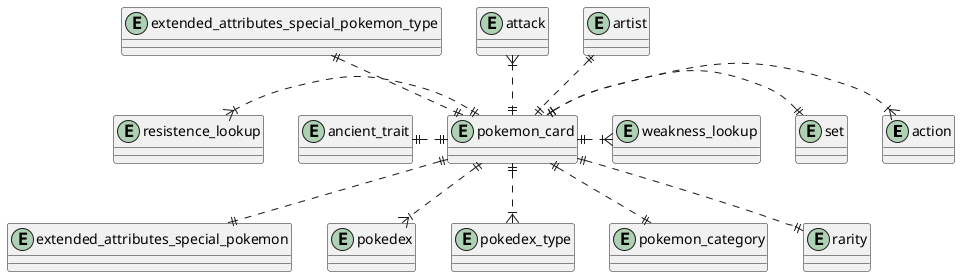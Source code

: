 @startuml pokemon-card-relationships

entity "action" as action {}
entity "ancient_trait" as ancient_trait {}
entity "artist" as artist {}
entity "attack" as attack {}
entity "extended_attributes_special_pokemon" as extended_attributes_special_pokemon {}
entity "extended_attributes_special_pokemon_type" as extended_attributes_special_pokemon_type {}
entity "pokedex" as pokedex {}
entity "pokedex_type" as pokedex_type {}
entity "pokemon_card" as pokemon_card {}
entity "pokemon_category" as pokemon_category {}
entity "rarity" as rarity {}
entity "resistence_lookup" as resistence_lookup {}
entity "set" as set {}
entity "weakness_lookup" as weakness_lookup {}

pokemon_card ||..right|{ action
pokemon_card ||..left|| ancient_trait
pokemon_card ||..up|| artist
pokemon_card ||..up|{ attack
pokemon_card ||..|| extended_attributes_special_pokemon
pokemon_card ||..up|| extended_attributes_special_pokemon_type
pokemon_card ||..|{ pokedex
pokemon_card ||..down|{ pokedex_type
pokemon_card ||..down|| pokemon_category
pokemon_card ||..down|| rarity
pokemon_card ||..left|{ resistence_lookup
pokemon_card ||..right|| set
pokemon_card ||..right|{ weakness_lookup

@enduml